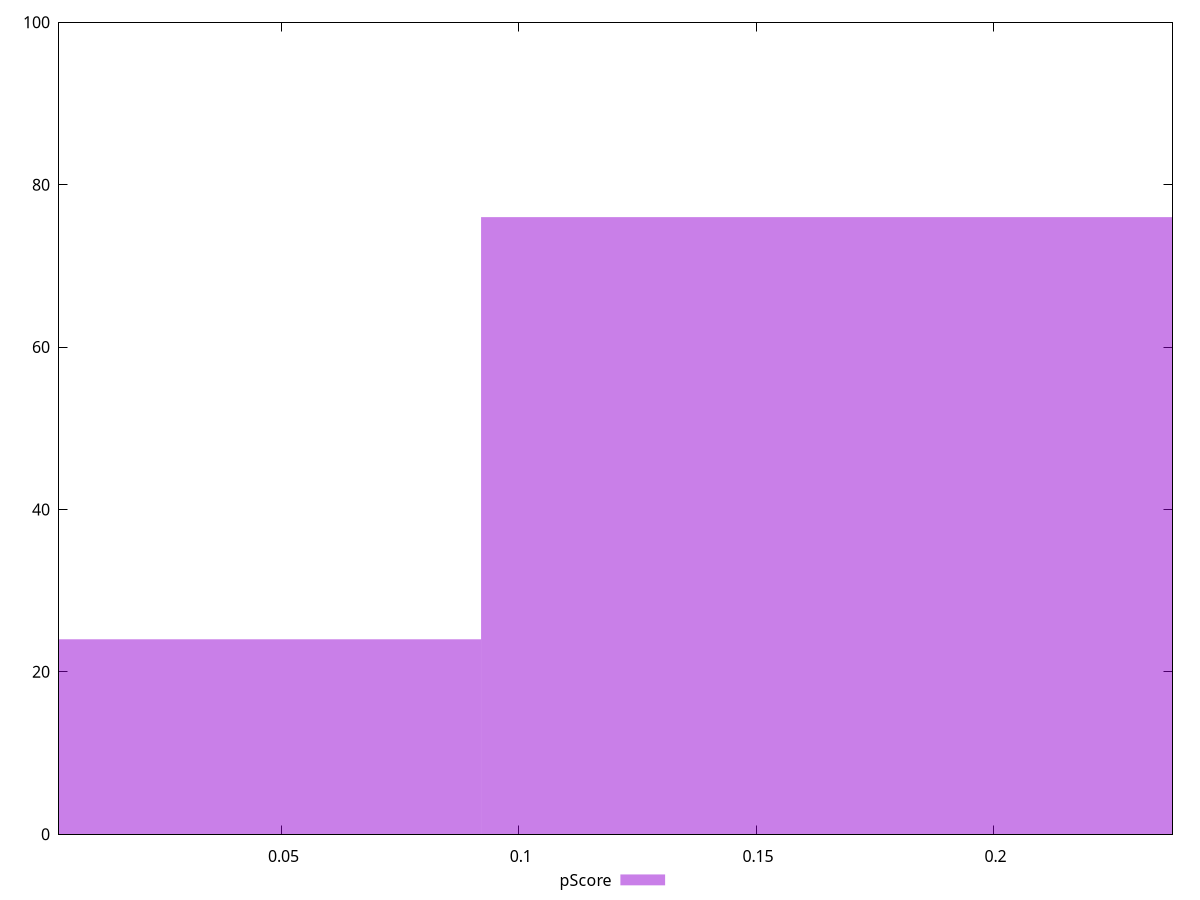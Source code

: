 reset

$pScore <<EOF
0 24
0.18409051510989918 76
EOF

set key outside below
set boxwidth 0.18409051510989918
set xrange [0.003113146976724157:0.2377319269603771]
set yrange [0:100]
set trange [0:100]
set style fill transparent solid 0.5 noborder
set terminal svg size 640, 490 enhanced background rgb 'white'
set output "report_00026_2021-02-22T21:38:55.199Z/cumulative-layout-shift/samples/pages+cached+noadtech+nomedia/pScore/histogram.svg"

plot $pScore title "pScore" with boxes

reset
